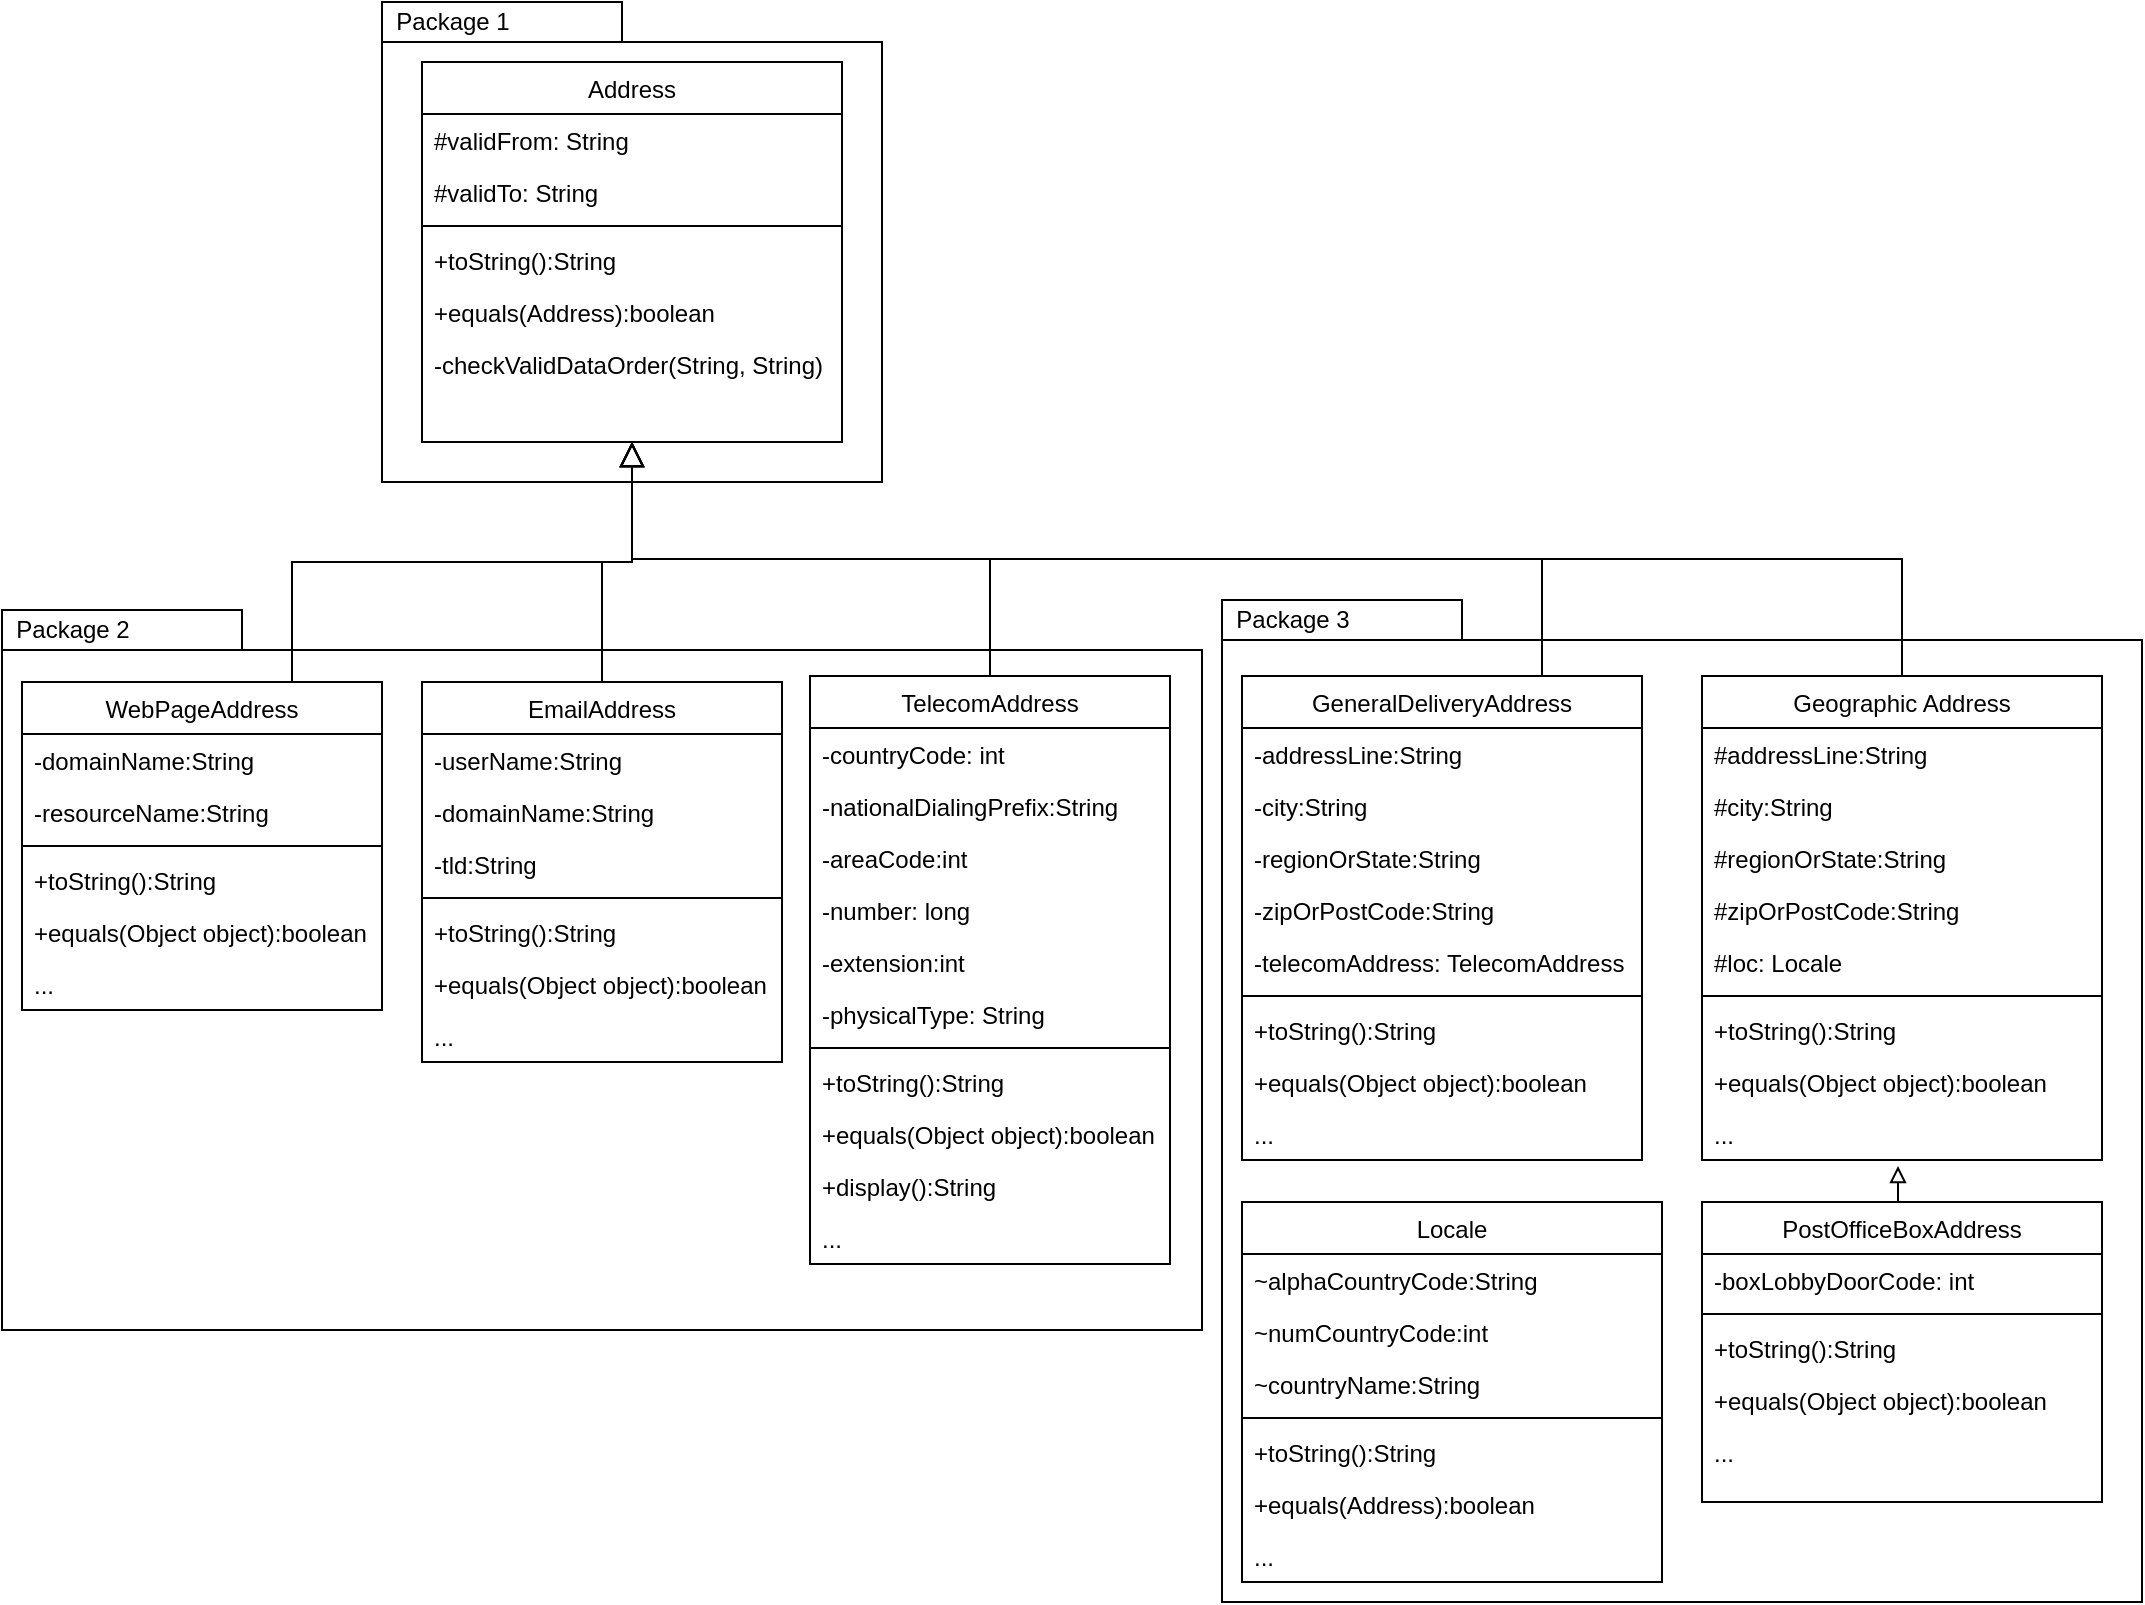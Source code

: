 <mxfile version="14.4.4" type="google"><diagram id="C5RBs43oDa-KdzZeNtuy" name="Page-1"><mxGraphModel dx="1351" dy="796" grid="1" gridSize="10" guides="1" tooltips="1" connect="1" arrows="1" fold="1" page="1" pageScale="1" pageWidth="1169" pageHeight="827" math="0" shadow="0"><root><mxCell id="WIyWlLk6GJQsqaUBKTNV-0"/><mxCell id="WIyWlLk6GJQsqaUBKTNV-1" parent="WIyWlLk6GJQsqaUBKTNV-0"/><mxCell id="oh8jKNm6o8sTlrNz_n28-80" value="" style="shape=folder;fontStyle=1;spacingTop=10;tabWidth=120;tabHeight=20;tabPosition=left;html=1;" vertex="1" parent="WIyWlLk6GJQsqaUBKTNV-1"><mxGeometry x="200" y="20" width="250" height="240" as="geometry"/></mxCell><mxCell id="oh8jKNm6o8sTlrNz_n28-79" value="" style="shape=folder;fontStyle=1;spacingTop=10;tabWidth=120;tabHeight=20;tabPosition=left;html=1;" vertex="1" parent="WIyWlLk6GJQsqaUBKTNV-1"><mxGeometry x="620" y="319" width="460" height="501" as="geometry"/></mxCell><mxCell id="oh8jKNm6o8sTlrNz_n28-78" value="" style="shape=folder;fontStyle=1;spacingTop=10;tabWidth=120;tabHeight=20;tabPosition=left;html=1;" vertex="1" parent="WIyWlLk6GJQsqaUBKTNV-1"><mxGeometry x="10" y="324" width="600" height="360" as="geometry"/></mxCell><mxCell id="zkfFHV4jXpPFQw0GAbJ--0" value="Address" style="swimlane;fontStyle=0;align=center;verticalAlign=top;childLayout=stackLayout;horizontal=1;startSize=26;horizontalStack=0;resizeParent=1;resizeLast=0;collapsible=1;marginBottom=0;rounded=0;shadow=0;strokeWidth=1;" parent="WIyWlLk6GJQsqaUBKTNV-1" vertex="1"><mxGeometry x="220" y="50" width="210" height="190" as="geometry"><mxRectangle x="230" y="140" width="160" height="26" as="alternateBounds"/></mxGeometry></mxCell><mxCell id="zkfFHV4jXpPFQw0GAbJ--1" value="#validFrom: String&#10;" style="text;align=left;verticalAlign=top;spacingLeft=4;spacingRight=4;overflow=hidden;rotatable=0;points=[[0,0.5],[1,0.5]];portConstraint=eastwest;" parent="zkfFHV4jXpPFQw0GAbJ--0" vertex="1"><mxGeometry y="26" width="210" height="26" as="geometry"/></mxCell><mxCell id="zkfFHV4jXpPFQw0GAbJ--2" value="#validTo: String&#10;" style="text;align=left;verticalAlign=top;spacingLeft=4;spacingRight=4;overflow=hidden;rotatable=0;points=[[0,0.5],[1,0.5]];portConstraint=eastwest;rounded=0;shadow=0;html=0;" parent="zkfFHV4jXpPFQw0GAbJ--0" vertex="1"><mxGeometry y="52" width="210" height="26" as="geometry"/></mxCell><mxCell id="zkfFHV4jXpPFQw0GAbJ--4" value="" style="line;html=1;strokeWidth=1;align=left;verticalAlign=middle;spacingTop=-1;spacingLeft=3;spacingRight=3;rotatable=0;labelPosition=right;points=[];portConstraint=eastwest;" parent="zkfFHV4jXpPFQw0GAbJ--0" vertex="1"><mxGeometry y="78" width="210" height="8" as="geometry"/></mxCell><mxCell id="zkfFHV4jXpPFQw0GAbJ--5" value="+toString():String&#10;" style="text;align=left;verticalAlign=top;spacingLeft=4;spacingRight=4;overflow=hidden;rotatable=0;points=[[0,0.5],[1,0.5]];portConstraint=eastwest;" parent="zkfFHV4jXpPFQw0GAbJ--0" vertex="1"><mxGeometry y="86" width="210" height="26" as="geometry"/></mxCell><mxCell id="oh8jKNm6o8sTlrNz_n28-8" value="+equals(Address):boolean&#10;&#10;" style="text;align=left;verticalAlign=top;spacingLeft=4;spacingRight=4;overflow=hidden;rotatable=0;points=[[0,0.5],[1,0.5]];portConstraint=eastwest;" vertex="1" parent="zkfFHV4jXpPFQw0GAbJ--0"><mxGeometry y="112" width="210" height="26" as="geometry"/></mxCell><mxCell id="oh8jKNm6o8sTlrNz_n28-9" value="-checkValidDataOrder(String, String)&#10;..." style="text;align=left;verticalAlign=top;spacingLeft=4;spacingRight=4;overflow=hidden;rotatable=0;points=[[0,0.5],[1,0.5]];portConstraint=eastwest;" vertex="1" parent="zkfFHV4jXpPFQw0GAbJ--0"><mxGeometry y="138" width="210" height="26" as="geometry"/></mxCell><mxCell id="zkfFHV4jXpPFQw0GAbJ--6" value="WebPageAddress" style="swimlane;fontStyle=0;align=center;verticalAlign=top;childLayout=stackLayout;horizontal=1;startSize=26;horizontalStack=0;resizeParent=1;resizeLast=0;collapsible=1;marginBottom=0;rounded=0;shadow=0;strokeWidth=1;" parent="WIyWlLk6GJQsqaUBKTNV-1" vertex="1"><mxGeometry x="20" y="360" width="180" height="164" as="geometry"><mxRectangle x="130" y="380" width="160" height="26" as="alternateBounds"/></mxGeometry></mxCell><mxCell id="zkfFHV4jXpPFQw0GAbJ--7" value="-domainName:String" style="text;align=left;verticalAlign=top;spacingLeft=4;spacingRight=4;overflow=hidden;rotatable=0;points=[[0,0.5],[1,0.5]];portConstraint=eastwest;" parent="zkfFHV4jXpPFQw0GAbJ--6" vertex="1"><mxGeometry y="26" width="180" height="26" as="geometry"/></mxCell><mxCell id="zkfFHV4jXpPFQw0GAbJ--8" value="-resourceName:String" style="text;align=left;verticalAlign=top;spacingLeft=4;spacingRight=4;overflow=hidden;rotatable=0;points=[[0,0.5],[1,0.5]];portConstraint=eastwest;rounded=0;shadow=0;html=0;" parent="zkfFHV4jXpPFQw0GAbJ--6" vertex="1"><mxGeometry y="52" width="180" height="26" as="geometry"/></mxCell><mxCell id="zkfFHV4jXpPFQw0GAbJ--9" value="" style="line;html=1;strokeWidth=1;align=left;verticalAlign=middle;spacingTop=-1;spacingLeft=3;spacingRight=3;rotatable=0;labelPosition=right;points=[];portConstraint=eastwest;" parent="zkfFHV4jXpPFQw0GAbJ--6" vertex="1"><mxGeometry y="78" width="180" height="8" as="geometry"/></mxCell><mxCell id="zkfFHV4jXpPFQw0GAbJ--11" value="+toString():String" style="text;align=left;verticalAlign=top;spacingLeft=4;spacingRight=4;overflow=hidden;rotatable=0;points=[[0,0.5],[1,0.5]];portConstraint=eastwest;" parent="zkfFHV4jXpPFQw0GAbJ--6" vertex="1"><mxGeometry y="86" width="180" height="26" as="geometry"/></mxCell><mxCell id="oh8jKNm6o8sTlrNz_n28-10" value="+equals(Object object):boolean" style="text;align=left;verticalAlign=top;spacingLeft=4;spacingRight=4;overflow=hidden;rotatable=0;points=[[0,0.5],[1,0.5]];portConstraint=eastwest;" vertex="1" parent="zkfFHV4jXpPFQw0GAbJ--6"><mxGeometry y="112" width="180" height="26" as="geometry"/></mxCell><mxCell id="oh8jKNm6o8sTlrNz_n28-11" value="..." style="text;align=left;verticalAlign=top;spacingLeft=4;spacingRight=4;overflow=hidden;rotatable=0;points=[[0,0.5],[1,0.5]];portConstraint=eastwest;" vertex="1" parent="zkfFHV4jXpPFQw0GAbJ--6"><mxGeometry y="138" width="180" height="26" as="geometry"/></mxCell><mxCell id="zkfFHV4jXpPFQw0GAbJ--12" value="" style="endArrow=block;endSize=10;endFill=0;shadow=0;strokeWidth=1;rounded=0;edgeStyle=elbowEdgeStyle;elbow=vertical;exitX=0.75;exitY=0;exitDx=0;exitDy=0;" parent="WIyWlLk6GJQsqaUBKTNV-1" source="zkfFHV4jXpPFQw0GAbJ--6" target="zkfFHV4jXpPFQw0GAbJ--0" edge="1"><mxGeometry width="160" relative="1" as="geometry"><mxPoint x="200" y="203" as="sourcePoint"/><mxPoint x="200" y="203" as="targetPoint"/></mxGeometry></mxCell><mxCell id="zkfFHV4jXpPFQw0GAbJ--13" value="EmailAddress" style="swimlane;fontStyle=0;align=center;verticalAlign=top;childLayout=stackLayout;horizontal=1;startSize=26;horizontalStack=0;resizeParent=1;resizeLast=0;collapsible=1;marginBottom=0;rounded=0;shadow=0;strokeWidth=1;" parent="WIyWlLk6GJQsqaUBKTNV-1" vertex="1"><mxGeometry x="220" y="360" width="180" height="190" as="geometry"><mxRectangle x="340" y="380" width="170" height="26" as="alternateBounds"/></mxGeometry></mxCell><mxCell id="zkfFHV4jXpPFQw0GAbJ--14" value="-userName:String" style="text;align=left;verticalAlign=top;spacingLeft=4;spacingRight=4;overflow=hidden;rotatable=0;points=[[0,0.5],[1,0.5]];portConstraint=eastwest;" parent="zkfFHV4jXpPFQw0GAbJ--13" vertex="1"><mxGeometry y="26" width="180" height="26" as="geometry"/></mxCell><mxCell id="oh8jKNm6o8sTlrNz_n28-12" value="-domainName:String" style="text;align=left;verticalAlign=top;spacingLeft=4;spacingRight=4;overflow=hidden;rotatable=0;points=[[0,0.5],[1,0.5]];portConstraint=eastwest;" vertex="1" parent="zkfFHV4jXpPFQw0GAbJ--13"><mxGeometry y="52" width="180" height="26" as="geometry"/></mxCell><mxCell id="oh8jKNm6o8sTlrNz_n28-15" value="-tld:String" style="text;align=left;verticalAlign=top;spacingLeft=4;spacingRight=4;overflow=hidden;rotatable=0;points=[[0,0.5],[1,0.5]];portConstraint=eastwest;" vertex="1" parent="zkfFHV4jXpPFQw0GAbJ--13"><mxGeometry y="78" width="180" height="26" as="geometry"/></mxCell><mxCell id="zkfFHV4jXpPFQw0GAbJ--15" value="" style="line;html=1;strokeWidth=1;align=left;verticalAlign=middle;spacingTop=-1;spacingLeft=3;spacingRight=3;rotatable=0;labelPosition=right;points=[];portConstraint=eastwest;" parent="zkfFHV4jXpPFQw0GAbJ--13" vertex="1"><mxGeometry y="104" width="180" height="8" as="geometry"/></mxCell><mxCell id="oh8jKNm6o8sTlrNz_n28-17" value="+toString():String" style="text;align=left;verticalAlign=top;spacingLeft=4;spacingRight=4;overflow=hidden;rotatable=0;points=[[0,0.5],[1,0.5]];portConstraint=eastwest;" vertex="1" parent="zkfFHV4jXpPFQw0GAbJ--13"><mxGeometry y="112" width="180" height="26" as="geometry"/></mxCell><mxCell id="oh8jKNm6o8sTlrNz_n28-16" value="+equals(Object object):boolean" style="text;align=left;verticalAlign=top;spacingLeft=4;spacingRight=4;overflow=hidden;rotatable=0;points=[[0,0.5],[1,0.5]];portConstraint=eastwest;" vertex="1" parent="zkfFHV4jXpPFQw0GAbJ--13"><mxGeometry y="138" width="180" height="26" as="geometry"/></mxCell><mxCell id="oh8jKNm6o8sTlrNz_n28-36" value="..." style="text;align=left;verticalAlign=top;spacingLeft=4;spacingRight=4;overflow=hidden;rotatable=0;points=[[0,0.5],[1,0.5]];portConstraint=eastwest;" vertex="1" parent="zkfFHV4jXpPFQw0GAbJ--13"><mxGeometry y="164" width="180" height="26" as="geometry"/></mxCell><mxCell id="zkfFHV4jXpPFQw0GAbJ--16" value="" style="endArrow=block;endSize=10;endFill=0;shadow=0;strokeWidth=1;rounded=0;edgeStyle=elbowEdgeStyle;elbow=vertical;" parent="WIyWlLk6GJQsqaUBKTNV-1" source="zkfFHV4jXpPFQw0GAbJ--13" target="zkfFHV4jXpPFQw0GAbJ--0" edge="1"><mxGeometry width="160" relative="1" as="geometry"><mxPoint x="210" y="373" as="sourcePoint"/><mxPoint x="310" y="271" as="targetPoint"/></mxGeometry></mxCell><mxCell id="oh8jKNm6o8sTlrNz_n28-19" value="TelecomAddress" style="swimlane;fontStyle=0;align=center;verticalAlign=top;childLayout=stackLayout;horizontal=1;startSize=26;horizontalStack=0;resizeParent=1;resizeLast=0;collapsible=1;marginBottom=0;rounded=0;shadow=0;strokeWidth=1;" vertex="1" parent="WIyWlLk6GJQsqaUBKTNV-1"><mxGeometry x="414" y="357" width="180" height="294" as="geometry"><mxRectangle x="340" y="380" width="170" height="26" as="alternateBounds"/></mxGeometry></mxCell><mxCell id="oh8jKNm6o8sTlrNz_n28-20" value="-countryCode: int" style="text;align=left;verticalAlign=top;spacingLeft=4;spacingRight=4;overflow=hidden;rotatable=0;points=[[0,0.5],[1,0.5]];portConstraint=eastwest;" vertex="1" parent="oh8jKNm6o8sTlrNz_n28-19"><mxGeometry y="26" width="180" height="26" as="geometry"/></mxCell><mxCell id="oh8jKNm6o8sTlrNz_n28-21" value="-nationalDialingPrefix:String" style="text;align=left;verticalAlign=top;spacingLeft=4;spacingRight=4;overflow=hidden;rotatable=0;points=[[0,0.5],[1,0.5]];portConstraint=eastwest;" vertex="1" parent="oh8jKNm6o8sTlrNz_n28-19"><mxGeometry y="52" width="180" height="26" as="geometry"/></mxCell><mxCell id="oh8jKNm6o8sTlrNz_n28-22" value="-areaCode:int" style="text;align=left;verticalAlign=top;spacingLeft=4;spacingRight=4;overflow=hidden;rotatable=0;points=[[0,0.5],[1,0.5]];portConstraint=eastwest;" vertex="1" parent="oh8jKNm6o8sTlrNz_n28-19"><mxGeometry y="78" width="180" height="26" as="geometry"/></mxCell><mxCell id="oh8jKNm6o8sTlrNz_n28-32" value="-number: long" style="text;align=left;verticalAlign=top;spacingLeft=4;spacingRight=4;overflow=hidden;rotatable=0;points=[[0,0.5],[1,0.5]];portConstraint=eastwest;" vertex="1" parent="oh8jKNm6o8sTlrNz_n28-19"><mxGeometry y="104" width="180" height="26" as="geometry"/></mxCell><mxCell id="oh8jKNm6o8sTlrNz_n28-24" value="-extension:int" style="text;align=left;verticalAlign=top;spacingLeft=4;spacingRight=4;overflow=hidden;rotatable=0;points=[[0,0.5],[1,0.5]];portConstraint=eastwest;" vertex="1" parent="oh8jKNm6o8sTlrNz_n28-19"><mxGeometry y="130" width="180" height="26" as="geometry"/></mxCell><mxCell id="oh8jKNm6o8sTlrNz_n28-25" value="-physicalType: String" style="text;align=left;verticalAlign=top;spacingLeft=4;spacingRight=4;overflow=hidden;rotatable=0;points=[[0,0.5],[1,0.5]];portConstraint=eastwest;" vertex="1" parent="oh8jKNm6o8sTlrNz_n28-19"><mxGeometry y="156" width="180" height="26" as="geometry"/></mxCell><mxCell id="oh8jKNm6o8sTlrNz_n28-23" value="" style="line;html=1;strokeWidth=1;align=left;verticalAlign=middle;spacingTop=-1;spacingLeft=3;spacingRight=3;rotatable=0;labelPosition=right;points=[];portConstraint=eastwest;" vertex="1" parent="oh8jKNm6o8sTlrNz_n28-19"><mxGeometry y="182" width="180" height="8" as="geometry"/></mxCell><mxCell id="oh8jKNm6o8sTlrNz_n28-33" value="+toString():String" style="text;align=left;verticalAlign=top;spacingLeft=4;spacingRight=4;overflow=hidden;rotatable=0;points=[[0,0.5],[1,0.5]];portConstraint=eastwest;" vertex="1" parent="oh8jKNm6o8sTlrNz_n28-19"><mxGeometry y="190" width="180" height="26" as="geometry"/></mxCell><mxCell id="oh8jKNm6o8sTlrNz_n28-34" value="+equals(Object object):boolean" style="text;align=left;verticalAlign=top;spacingLeft=4;spacingRight=4;overflow=hidden;rotatable=0;points=[[0,0.5],[1,0.5]];portConstraint=eastwest;" vertex="1" parent="oh8jKNm6o8sTlrNz_n28-19"><mxGeometry y="216" width="180" height="26" as="geometry"/></mxCell><mxCell id="oh8jKNm6o8sTlrNz_n28-35" value="+display():String" style="text;align=left;verticalAlign=top;spacingLeft=4;spacingRight=4;overflow=hidden;rotatable=0;points=[[0,0.5],[1,0.5]];portConstraint=eastwest;" vertex="1" parent="oh8jKNm6o8sTlrNz_n28-19"><mxGeometry y="242" width="180" height="26" as="geometry"/></mxCell><mxCell id="oh8jKNm6o8sTlrNz_n28-37" value="..." style="text;align=left;verticalAlign=top;spacingLeft=4;spacingRight=4;overflow=hidden;rotatable=0;points=[[0,0.5],[1,0.5]];portConstraint=eastwest;" vertex="1" parent="oh8jKNm6o8sTlrNz_n28-19"><mxGeometry y="268" width="180" height="26" as="geometry"/></mxCell><mxCell id="oh8jKNm6o8sTlrNz_n28-38" value="GeneralDeliveryAddress" style="swimlane;fontStyle=0;align=center;verticalAlign=top;childLayout=stackLayout;horizontal=1;startSize=26;horizontalStack=0;resizeParent=1;resizeLast=0;collapsible=1;marginBottom=0;rounded=0;shadow=0;strokeWidth=1;" vertex="1" parent="WIyWlLk6GJQsqaUBKTNV-1"><mxGeometry x="630" y="357" width="200" height="242" as="geometry"><mxRectangle x="340" y="380" width="170" height="26" as="alternateBounds"/></mxGeometry></mxCell><mxCell id="oh8jKNm6o8sTlrNz_n28-39" value="-addressLine:String" style="text;align=left;verticalAlign=top;spacingLeft=4;spacingRight=4;overflow=hidden;rotatable=0;points=[[0,0.5],[1,0.5]];portConstraint=eastwest;" vertex="1" parent="oh8jKNm6o8sTlrNz_n28-38"><mxGeometry y="26" width="200" height="26" as="geometry"/></mxCell><mxCell id="oh8jKNm6o8sTlrNz_n28-40" value="-city:String" style="text;align=left;verticalAlign=top;spacingLeft=4;spacingRight=4;overflow=hidden;rotatable=0;points=[[0,0.5],[1,0.5]];portConstraint=eastwest;" vertex="1" parent="oh8jKNm6o8sTlrNz_n28-38"><mxGeometry y="52" width="200" height="26" as="geometry"/></mxCell><mxCell id="oh8jKNm6o8sTlrNz_n28-47" value="-regionOrState:String" style="text;align=left;verticalAlign=top;spacingLeft=4;spacingRight=4;overflow=hidden;rotatable=0;points=[[0,0.5],[1,0.5]];portConstraint=eastwest;" vertex="1" parent="oh8jKNm6o8sTlrNz_n28-38"><mxGeometry y="78" width="200" height="26" as="geometry"/></mxCell><mxCell id="oh8jKNm6o8sTlrNz_n28-49" value="-zipOrPostCode:String" style="text;align=left;verticalAlign=top;spacingLeft=4;spacingRight=4;overflow=hidden;rotatable=0;points=[[0,0.5],[1,0.5]];portConstraint=eastwest;" vertex="1" parent="oh8jKNm6o8sTlrNz_n28-38"><mxGeometry y="104" width="200" height="26" as="geometry"/></mxCell><mxCell id="oh8jKNm6o8sTlrNz_n28-48" value="-telecomAddress: TelecomAddress" style="text;align=left;verticalAlign=top;spacingLeft=4;spacingRight=4;overflow=hidden;rotatable=0;points=[[0,0.5],[1,0.5]];portConstraint=eastwest;" vertex="1" parent="oh8jKNm6o8sTlrNz_n28-38"><mxGeometry y="130" width="200" height="26" as="geometry"/></mxCell><mxCell id="oh8jKNm6o8sTlrNz_n28-42" value="" style="line;html=1;strokeWidth=1;align=left;verticalAlign=middle;spacingTop=-1;spacingLeft=3;spacingRight=3;rotatable=0;labelPosition=right;points=[];portConstraint=eastwest;" vertex="1" parent="oh8jKNm6o8sTlrNz_n28-38"><mxGeometry y="156" width="200" height="8" as="geometry"/></mxCell><mxCell id="oh8jKNm6o8sTlrNz_n28-43" value="+toString():String" style="text;align=left;verticalAlign=top;spacingLeft=4;spacingRight=4;overflow=hidden;rotatable=0;points=[[0,0.5],[1,0.5]];portConstraint=eastwest;" vertex="1" parent="oh8jKNm6o8sTlrNz_n28-38"><mxGeometry y="164" width="200" height="26" as="geometry"/></mxCell><mxCell id="oh8jKNm6o8sTlrNz_n28-44" value="+equals(Object object):boolean" style="text;align=left;verticalAlign=top;spacingLeft=4;spacingRight=4;overflow=hidden;rotatable=0;points=[[0,0.5],[1,0.5]];portConstraint=eastwest;" vertex="1" parent="oh8jKNm6o8sTlrNz_n28-38"><mxGeometry y="190" width="200" height="26" as="geometry"/></mxCell><mxCell id="oh8jKNm6o8sTlrNz_n28-45" value="..." style="text;align=left;verticalAlign=top;spacingLeft=4;spacingRight=4;overflow=hidden;rotatable=0;points=[[0,0.5],[1,0.5]];portConstraint=eastwest;" vertex="1" parent="oh8jKNm6o8sTlrNz_n28-38"><mxGeometry y="216" width="200" height="26" as="geometry"/></mxCell><mxCell id="oh8jKNm6o8sTlrNz_n28-50" value="Geographic Address" style="swimlane;fontStyle=0;align=center;verticalAlign=top;childLayout=stackLayout;horizontal=1;startSize=26;horizontalStack=0;resizeParent=1;resizeLast=0;collapsible=1;marginBottom=0;rounded=0;shadow=0;strokeWidth=1;" vertex="1" parent="WIyWlLk6GJQsqaUBKTNV-1"><mxGeometry x="860" y="357" width="200" height="242" as="geometry"><mxRectangle x="340" y="380" width="170" height="26" as="alternateBounds"/></mxGeometry></mxCell><mxCell id="oh8jKNm6o8sTlrNz_n28-51" value="#addressLine:String" style="text;align=left;verticalAlign=top;spacingLeft=4;spacingRight=4;overflow=hidden;rotatable=0;points=[[0,0.5],[1,0.5]];portConstraint=eastwest;" vertex="1" parent="oh8jKNm6o8sTlrNz_n28-50"><mxGeometry y="26" width="200" height="26" as="geometry"/></mxCell><mxCell id="oh8jKNm6o8sTlrNz_n28-52" value="#city:String" style="text;align=left;verticalAlign=top;spacingLeft=4;spacingRight=4;overflow=hidden;rotatable=0;points=[[0,0.5],[1,0.5]];portConstraint=eastwest;" vertex="1" parent="oh8jKNm6o8sTlrNz_n28-50"><mxGeometry y="52" width="200" height="26" as="geometry"/></mxCell><mxCell id="oh8jKNm6o8sTlrNz_n28-53" value="#regionOrState:String" style="text;align=left;verticalAlign=top;spacingLeft=4;spacingRight=4;overflow=hidden;rotatable=0;points=[[0,0.5],[1,0.5]];portConstraint=eastwest;" vertex="1" parent="oh8jKNm6o8sTlrNz_n28-50"><mxGeometry y="78" width="200" height="26" as="geometry"/></mxCell><mxCell id="oh8jKNm6o8sTlrNz_n28-54" value="#zipOrPostCode:String" style="text;align=left;verticalAlign=top;spacingLeft=4;spacingRight=4;overflow=hidden;rotatable=0;points=[[0,0.5],[1,0.5]];portConstraint=eastwest;" vertex="1" parent="oh8jKNm6o8sTlrNz_n28-50"><mxGeometry y="104" width="200" height="26" as="geometry"/></mxCell><mxCell id="oh8jKNm6o8sTlrNz_n28-55" value="#loc: Locale" style="text;align=left;verticalAlign=top;spacingLeft=4;spacingRight=4;overflow=hidden;rotatable=0;points=[[0,0.5],[1,0.5]];portConstraint=eastwest;" vertex="1" parent="oh8jKNm6o8sTlrNz_n28-50"><mxGeometry y="130" width="200" height="26" as="geometry"/></mxCell><mxCell id="oh8jKNm6o8sTlrNz_n28-56" value="" style="line;html=1;strokeWidth=1;align=left;verticalAlign=middle;spacingTop=-1;spacingLeft=3;spacingRight=3;rotatable=0;labelPosition=right;points=[];portConstraint=eastwest;" vertex="1" parent="oh8jKNm6o8sTlrNz_n28-50"><mxGeometry y="156" width="200" height="8" as="geometry"/></mxCell><mxCell id="oh8jKNm6o8sTlrNz_n28-57" value="+toString():String" style="text;align=left;verticalAlign=top;spacingLeft=4;spacingRight=4;overflow=hidden;rotatable=0;points=[[0,0.5],[1,0.5]];portConstraint=eastwest;" vertex="1" parent="oh8jKNm6o8sTlrNz_n28-50"><mxGeometry y="164" width="200" height="26" as="geometry"/></mxCell><mxCell id="oh8jKNm6o8sTlrNz_n28-58" value="+equals(Object object):boolean" style="text;align=left;verticalAlign=top;spacingLeft=4;spacingRight=4;overflow=hidden;rotatable=0;points=[[0,0.5],[1,0.5]];portConstraint=eastwest;" vertex="1" parent="oh8jKNm6o8sTlrNz_n28-50"><mxGeometry y="190" width="200" height="26" as="geometry"/></mxCell><mxCell id="oh8jKNm6o8sTlrNz_n28-59" value="..." style="text;align=left;verticalAlign=top;spacingLeft=4;spacingRight=4;overflow=hidden;rotatable=0;points=[[0,0.5],[1,0.5]];portConstraint=eastwest;" vertex="1" parent="oh8jKNm6o8sTlrNz_n28-50"><mxGeometry y="216" width="200" height="26" as="geometry"/></mxCell><mxCell id="oh8jKNm6o8sTlrNz_n28-81" style="edgeStyle=orthogonalEdgeStyle;rounded=0;orthogonalLoop=1;jettySize=auto;html=1;exitX=0.5;exitY=0;exitDx=0;exitDy=0;entryX=0.49;entryY=1.115;entryDx=0;entryDy=0;entryPerimeter=0;endArrow=block;endFill=0;" edge="1" parent="WIyWlLk6GJQsqaUBKTNV-1" source="oh8jKNm6o8sTlrNz_n28-60" target="oh8jKNm6o8sTlrNz_n28-59"><mxGeometry relative="1" as="geometry"/></mxCell><mxCell id="oh8jKNm6o8sTlrNz_n28-60" value="PostOfficeBoxAddress" style="swimlane;fontStyle=0;align=center;verticalAlign=top;childLayout=stackLayout;horizontal=1;startSize=26;horizontalStack=0;resizeParent=1;resizeLast=0;collapsible=1;marginBottom=0;rounded=0;shadow=0;strokeWidth=1;" vertex="1" parent="WIyWlLk6GJQsqaUBKTNV-1"><mxGeometry x="860" y="620" width="200" height="150" as="geometry"><mxRectangle x="340" y="380" width="170" height="26" as="alternateBounds"/></mxGeometry></mxCell><mxCell id="oh8jKNm6o8sTlrNz_n28-61" value="-boxLobbyDoorCode: int&#10;" style="text;align=left;verticalAlign=top;spacingLeft=4;spacingRight=4;overflow=hidden;rotatable=0;points=[[0,0.5],[1,0.5]];portConstraint=eastwest;" vertex="1" parent="oh8jKNm6o8sTlrNz_n28-60"><mxGeometry y="26" width="200" height="26" as="geometry"/></mxCell><mxCell id="oh8jKNm6o8sTlrNz_n28-64" value="" style="line;html=1;strokeWidth=1;align=left;verticalAlign=middle;spacingTop=-1;spacingLeft=3;spacingRight=3;rotatable=0;labelPosition=right;points=[];portConstraint=eastwest;" vertex="1" parent="oh8jKNm6o8sTlrNz_n28-60"><mxGeometry y="52" width="200" height="8" as="geometry"/></mxCell><mxCell id="oh8jKNm6o8sTlrNz_n28-65" value="+toString():String" style="text;align=left;verticalAlign=top;spacingLeft=4;spacingRight=4;overflow=hidden;rotatable=0;points=[[0,0.5],[1,0.5]];portConstraint=eastwest;" vertex="1" parent="oh8jKNm6o8sTlrNz_n28-60"><mxGeometry y="60" width="200" height="26" as="geometry"/></mxCell><mxCell id="oh8jKNm6o8sTlrNz_n28-66" value="+equals(Object object):boolean" style="text;align=left;verticalAlign=top;spacingLeft=4;spacingRight=4;overflow=hidden;rotatable=0;points=[[0,0.5],[1,0.5]];portConstraint=eastwest;" vertex="1" parent="oh8jKNm6o8sTlrNz_n28-60"><mxGeometry y="86" width="200" height="26" as="geometry"/></mxCell><mxCell id="oh8jKNm6o8sTlrNz_n28-67" value="..." style="text;align=left;verticalAlign=top;spacingLeft=4;spacingRight=4;overflow=hidden;rotatable=0;points=[[0,0.5],[1,0.5]];portConstraint=eastwest;" vertex="1" parent="oh8jKNm6o8sTlrNz_n28-60"><mxGeometry y="112" width="200" height="26" as="geometry"/></mxCell><mxCell id="oh8jKNm6o8sTlrNz_n28-68" value="Locale" style="swimlane;fontStyle=0;align=center;verticalAlign=top;childLayout=stackLayout;horizontal=1;startSize=26;horizontalStack=0;resizeParent=1;resizeLast=0;collapsible=1;marginBottom=0;rounded=0;shadow=0;strokeWidth=1;" vertex="1" parent="WIyWlLk6GJQsqaUBKTNV-1"><mxGeometry x="630" y="620" width="210" height="190" as="geometry"><mxRectangle x="230" y="140" width="160" height="26" as="alternateBounds"/></mxGeometry></mxCell><mxCell id="oh8jKNm6o8sTlrNz_n28-69" value="~alphaCountryCode:String&#10;" style="text;align=left;verticalAlign=top;spacingLeft=4;spacingRight=4;overflow=hidden;rotatable=0;points=[[0,0.5],[1,0.5]];portConstraint=eastwest;" vertex="1" parent="oh8jKNm6o8sTlrNz_n28-68"><mxGeometry y="26" width="210" height="26" as="geometry"/></mxCell><mxCell id="oh8jKNm6o8sTlrNz_n28-70" value="~numCountryCode:int" style="text;align=left;verticalAlign=top;spacingLeft=4;spacingRight=4;overflow=hidden;rotatable=0;points=[[0,0.5],[1,0.5]];portConstraint=eastwest;rounded=0;shadow=0;html=0;" vertex="1" parent="oh8jKNm6o8sTlrNz_n28-68"><mxGeometry y="52" width="210" height="26" as="geometry"/></mxCell><mxCell id="oh8jKNm6o8sTlrNz_n28-76" value="~countryName:String" style="text;align=left;verticalAlign=top;spacingLeft=4;spacingRight=4;overflow=hidden;rotatable=0;points=[[0,0.5],[1,0.5]];portConstraint=eastwest;rounded=0;shadow=0;html=0;" vertex="1" parent="oh8jKNm6o8sTlrNz_n28-68"><mxGeometry y="78" width="210" height="26" as="geometry"/></mxCell><mxCell id="oh8jKNm6o8sTlrNz_n28-71" value="" style="line;html=1;strokeWidth=1;align=left;verticalAlign=middle;spacingTop=-1;spacingLeft=3;spacingRight=3;rotatable=0;labelPosition=right;points=[];portConstraint=eastwest;" vertex="1" parent="oh8jKNm6o8sTlrNz_n28-68"><mxGeometry y="104" width="210" height="8" as="geometry"/></mxCell><mxCell id="oh8jKNm6o8sTlrNz_n28-72" value="+toString():String&#10;" style="text;align=left;verticalAlign=top;spacingLeft=4;spacingRight=4;overflow=hidden;rotatable=0;points=[[0,0.5],[1,0.5]];portConstraint=eastwest;" vertex="1" parent="oh8jKNm6o8sTlrNz_n28-68"><mxGeometry y="112" width="210" height="26" as="geometry"/></mxCell><mxCell id="oh8jKNm6o8sTlrNz_n28-73" value="+equals(Address):boolean&#10;&#10;" style="text;align=left;verticalAlign=top;spacingLeft=4;spacingRight=4;overflow=hidden;rotatable=0;points=[[0,0.5],[1,0.5]];portConstraint=eastwest;" vertex="1" parent="oh8jKNm6o8sTlrNz_n28-68"><mxGeometry y="138" width="210" height="26" as="geometry"/></mxCell><mxCell id="oh8jKNm6o8sTlrNz_n28-91" value="..." style="text;align=left;verticalAlign=top;spacingLeft=4;spacingRight=4;overflow=hidden;rotatable=0;points=[[0,0.5],[1,0.5]];portConstraint=eastwest;" vertex="1" parent="oh8jKNm6o8sTlrNz_n28-68"><mxGeometry y="164" width="210" height="26" as="geometry"/></mxCell><mxCell id="oh8jKNm6o8sTlrNz_n28-83" value="Package 1" style="text;html=1;resizable=0;autosize=1;align=center;verticalAlign=middle;points=[];fillColor=none;strokeColor=none;rounded=0;" vertex="1" parent="WIyWlLk6GJQsqaUBKTNV-1"><mxGeometry x="200" y="20" width="70" height="20" as="geometry"/></mxCell><mxCell id="oh8jKNm6o8sTlrNz_n28-84" value="Package 2" style="text;html=1;resizable=0;autosize=1;align=center;verticalAlign=middle;points=[];fillColor=none;strokeColor=none;rounded=0;" vertex="1" parent="WIyWlLk6GJQsqaUBKTNV-1"><mxGeometry x="10" y="324" width="70" height="20" as="geometry"/></mxCell><mxCell id="oh8jKNm6o8sTlrNz_n28-85" value="Package 3" style="text;html=1;resizable=0;autosize=1;align=center;verticalAlign=middle;points=[];fillColor=none;strokeColor=none;rounded=0;" vertex="1" parent="WIyWlLk6GJQsqaUBKTNV-1"><mxGeometry x="620" y="319" width="70" height="20" as="geometry"/></mxCell><mxCell id="oh8jKNm6o8sTlrNz_n28-88" value="" style="endArrow=block;endSize=10;endFill=0;shadow=0;strokeWidth=1;rounded=0;edgeStyle=elbowEdgeStyle;elbow=vertical;exitX=0.5;exitY=0;exitDx=0;exitDy=0;entryX=0.5;entryY=1;entryDx=0;entryDy=0;" edge="1" parent="WIyWlLk6GJQsqaUBKTNV-1" source="oh8jKNm6o8sTlrNz_n28-19" target="zkfFHV4jXpPFQw0GAbJ--0"><mxGeometry width="160" relative="1" as="geometry"><mxPoint x="510.0" y="324" as="sourcePoint"/><mxPoint x="525.0" y="204" as="targetPoint"/></mxGeometry></mxCell><mxCell id="oh8jKNm6o8sTlrNz_n28-89" value="" style="endArrow=block;endSize=10;endFill=0;shadow=0;strokeWidth=1;rounded=0;edgeStyle=elbowEdgeStyle;elbow=vertical;exitX=0.75;exitY=0;exitDx=0;exitDy=0;entryX=0.5;entryY=1;entryDx=0;entryDy=0;" edge="1" parent="WIyWlLk6GJQsqaUBKTNV-1" source="oh8jKNm6o8sTlrNz_n28-38" target="zkfFHV4jXpPFQw0GAbJ--0"><mxGeometry width="160" relative="1" as="geometry"><mxPoint x="810" y="307" as="sourcePoint"/><mxPoint x="410" y="190" as="targetPoint"/></mxGeometry></mxCell><mxCell id="oh8jKNm6o8sTlrNz_n28-90" value="" style="endArrow=block;endSize=10;endFill=0;shadow=0;strokeWidth=1;rounded=0;edgeStyle=elbowEdgeStyle;elbow=vertical;exitX=0.5;exitY=0;exitDx=0;exitDy=0;entryX=0.5;entryY=1;entryDx=0;entryDy=0;" edge="1" parent="WIyWlLk6GJQsqaUBKTNV-1" source="oh8jKNm6o8sTlrNz_n28-50" target="zkfFHV4jXpPFQw0GAbJ--0"><mxGeometry width="160" relative="1" as="geometry"><mxPoint x="740" y="367" as="sourcePoint"/><mxPoint x="335" y="250" as="targetPoint"/></mxGeometry></mxCell></root></mxGraphModel></diagram></mxfile>